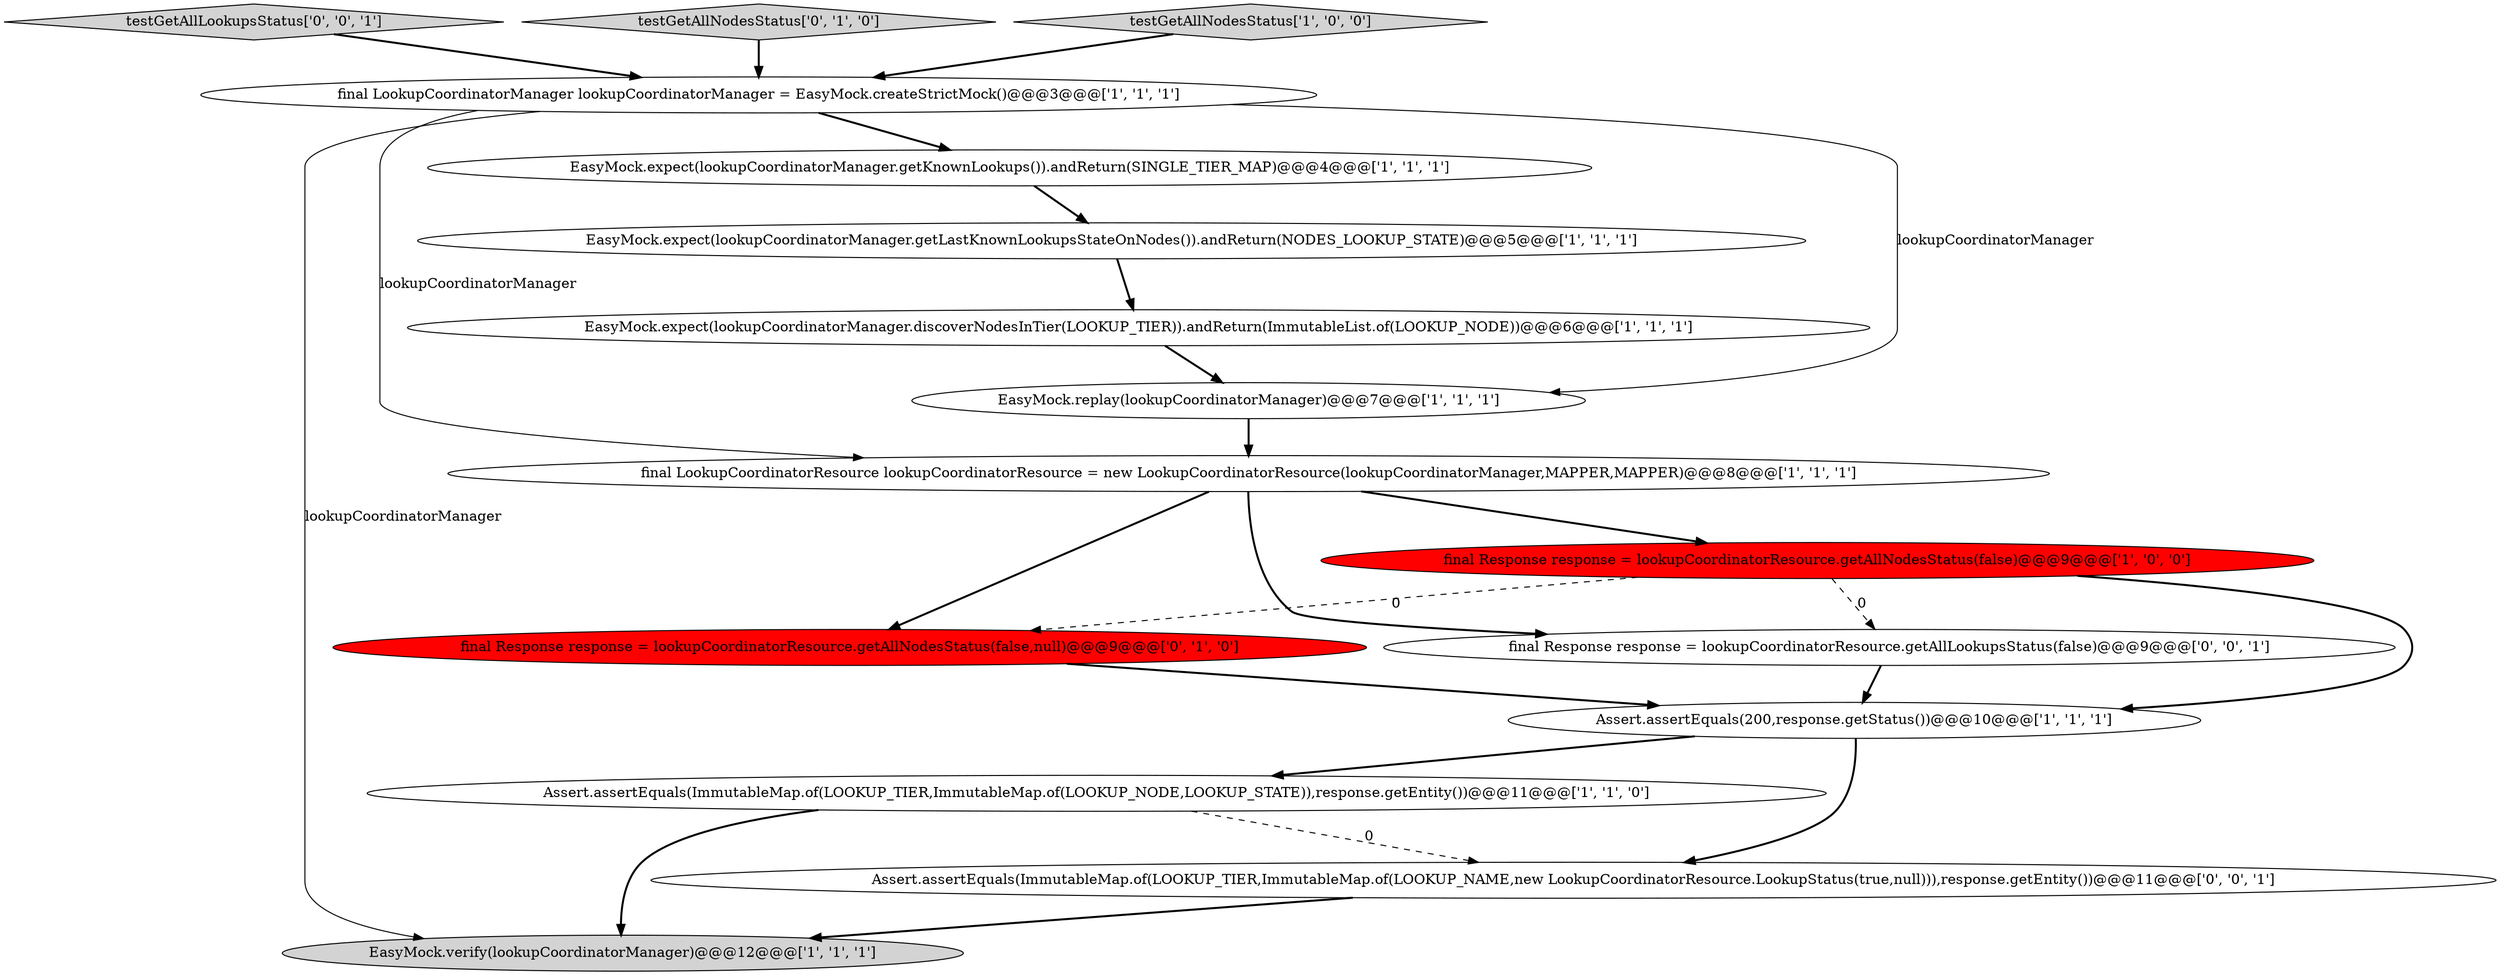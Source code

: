 digraph {
10 [style = filled, label = "final LookupCoordinatorResource lookupCoordinatorResource = new LookupCoordinatorResource(lookupCoordinatorManager,MAPPER,MAPPER)@@@8@@@['1', '1', '1']", fillcolor = white, shape = ellipse image = "AAA0AAABBB1BBB"];
8 [style = filled, label = "EasyMock.expect(lookupCoordinatorManager.getKnownLookups()).andReturn(SINGLE_TIER_MAP)@@@4@@@['1', '1', '1']", fillcolor = white, shape = ellipse image = "AAA0AAABBB1BBB"];
12 [style = filled, label = "final Response response = lookupCoordinatorResource.getAllNodesStatus(false,null)@@@9@@@['0', '1', '0']", fillcolor = red, shape = ellipse image = "AAA1AAABBB2BBB"];
2 [style = filled, label = "EasyMock.verify(lookupCoordinatorManager)@@@12@@@['1', '1', '1']", fillcolor = lightgray, shape = ellipse image = "AAA0AAABBB1BBB"];
13 [style = filled, label = "final Response response = lookupCoordinatorResource.getAllLookupsStatus(false)@@@9@@@['0', '0', '1']", fillcolor = white, shape = ellipse image = "AAA0AAABBB3BBB"];
1 [style = filled, label = "EasyMock.replay(lookupCoordinatorManager)@@@7@@@['1', '1', '1']", fillcolor = white, shape = ellipse image = "AAA0AAABBB1BBB"];
15 [style = filled, label = "testGetAllLookupsStatus['0', '0', '1']", fillcolor = lightgray, shape = diamond image = "AAA0AAABBB3BBB"];
3 [style = filled, label = "final Response response = lookupCoordinatorResource.getAllNodesStatus(false)@@@9@@@['1', '0', '0']", fillcolor = red, shape = ellipse image = "AAA1AAABBB1BBB"];
9 [style = filled, label = "EasyMock.expect(lookupCoordinatorManager.getLastKnownLookupsStateOnNodes()).andReturn(NODES_LOOKUP_STATE)@@@5@@@['1', '1', '1']", fillcolor = white, shape = ellipse image = "AAA0AAABBB1BBB"];
7 [style = filled, label = "final LookupCoordinatorManager lookupCoordinatorManager = EasyMock.createStrictMock()@@@3@@@['1', '1', '1']", fillcolor = white, shape = ellipse image = "AAA0AAABBB1BBB"];
14 [style = filled, label = "Assert.assertEquals(ImmutableMap.of(LOOKUP_TIER,ImmutableMap.of(LOOKUP_NAME,new LookupCoordinatorResource.LookupStatus(true,null))),response.getEntity())@@@11@@@['0', '0', '1']", fillcolor = white, shape = ellipse image = "AAA0AAABBB3BBB"];
0 [style = filled, label = "EasyMock.expect(lookupCoordinatorManager.discoverNodesInTier(LOOKUP_TIER)).andReturn(ImmutableList.of(LOOKUP_NODE))@@@6@@@['1', '1', '1']", fillcolor = white, shape = ellipse image = "AAA0AAABBB1BBB"];
4 [style = filled, label = "Assert.assertEquals(200,response.getStatus())@@@10@@@['1', '1', '1']", fillcolor = white, shape = ellipse image = "AAA0AAABBB1BBB"];
11 [style = filled, label = "testGetAllNodesStatus['0', '1', '0']", fillcolor = lightgray, shape = diamond image = "AAA0AAABBB2BBB"];
6 [style = filled, label = "testGetAllNodesStatus['1', '0', '0']", fillcolor = lightgray, shape = diamond image = "AAA0AAABBB1BBB"];
5 [style = filled, label = "Assert.assertEquals(ImmutableMap.of(LOOKUP_TIER,ImmutableMap.of(LOOKUP_NODE,LOOKUP_STATE)),response.getEntity())@@@11@@@['1', '1', '0']", fillcolor = white, shape = ellipse image = "AAA0AAABBB1BBB"];
4->14 [style = bold, label=""];
5->14 [style = dashed, label="0"];
9->0 [style = bold, label=""];
15->7 [style = bold, label=""];
10->3 [style = bold, label=""];
7->8 [style = bold, label=""];
3->13 [style = dashed, label="0"];
7->10 [style = solid, label="lookupCoordinatorManager"];
3->4 [style = bold, label=""];
5->2 [style = bold, label=""];
7->2 [style = solid, label="lookupCoordinatorManager"];
3->12 [style = dashed, label="0"];
12->4 [style = bold, label=""];
10->13 [style = bold, label=""];
10->12 [style = bold, label=""];
0->1 [style = bold, label=""];
7->1 [style = solid, label="lookupCoordinatorManager"];
8->9 [style = bold, label=""];
14->2 [style = bold, label=""];
6->7 [style = bold, label=""];
1->10 [style = bold, label=""];
4->5 [style = bold, label=""];
11->7 [style = bold, label=""];
13->4 [style = bold, label=""];
}
